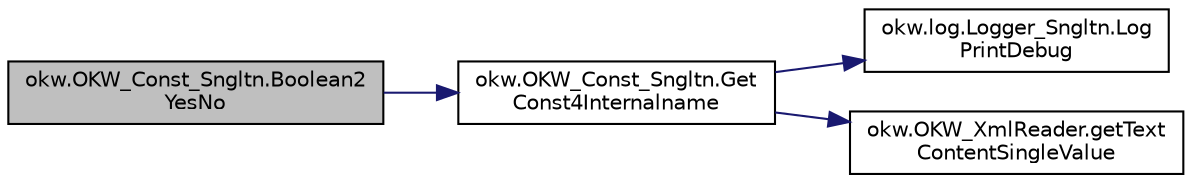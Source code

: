 digraph "okw.OKW_Const_Sngltn.Boolean2YesNo"
{
 // INTERACTIVE_SVG=YES
 // LATEX_PDF_SIZE
  edge [fontname="Helvetica",fontsize="10",labelfontname="Helvetica",labelfontsize="10"];
  node [fontname="Helvetica",fontsize="10",shape=record];
  rankdir="LR";
  Node63 [label="okw.OKW_Const_Sngltn.Boolean2\lYesNo",height=0.2,width=0.4,color="black", fillcolor="grey75", style="filled", fontcolor="black",tooltip="Konvertiert WAHR/FALSCH (true/false) sprachabhängig nach \"Ja\"/\"Nein\" (Yes/No)"];
  Node63 -> Node64 [color="midnightblue",fontsize="10",style="solid",fontname="Helvetica"];
  Node64 [label="okw.OKW_Const_Sngltn.Get\lConst4Internalname",height=0.2,width=0.4,color="black", fillcolor="white", style="filled",URL="$classokw_1_1_o_k_w___const___sngltn.html#a51cde06bf07e855ba4d69ff36b9a27f7",tooltip="Methode ermittelt für Internalname und der aktuell eingestellten Sprache den Wert für Const."];
  Node64 -> Node65 [color="midnightblue",fontsize="10",style="solid",fontname="Helvetica"];
  Node65 [label="okw.log.Logger_Sngltn.Log\lPrintDebug",height=0.2,width=0.4,color="black", fillcolor="white", style="filled",URL="$classokw_1_1log_1_1_logger___sngltn.html#a313f97c79ba4662d9daaf7f537dd02f4",tooltip="Loggt eine Nachricht."];
  Node64 -> Node66 [color="midnightblue",fontsize="10",style="solid",fontname="Helvetica"];
  Node66 [label="okw.OKW_XmlReader.getText\lContentSingleValue",height=0.2,width=0.4,color="black", fillcolor="white", style="filled",URL="$classokw_1_1_o_k_w___xml_reader.html#ab920b5335a2e1429c14cc5f8e79f39eb",tooltip="Lies den TextContent eines Tag."];
}
